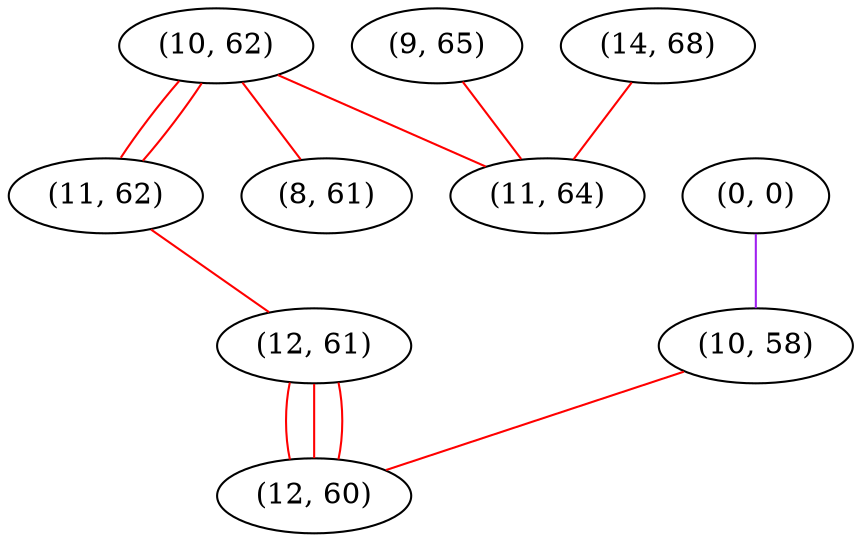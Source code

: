 graph "" {
"(10, 62)";
"(9, 65)";
"(11, 62)";
"(14, 68)";
"(11, 64)";
"(0, 0)";
"(8, 61)";
"(10, 58)";
"(12, 61)";
"(12, 60)";
"(10, 62)" -- "(11, 64)"  [color=red, key=0, weight=1];
"(10, 62)" -- "(8, 61)"  [color=red, key=0, weight=1];
"(10, 62)" -- "(11, 62)"  [color=red, key=0, weight=1];
"(10, 62)" -- "(11, 62)"  [color=red, key=1, weight=1];
"(9, 65)" -- "(11, 64)"  [color=red, key=0, weight=1];
"(11, 62)" -- "(12, 61)"  [color=red, key=0, weight=1];
"(14, 68)" -- "(11, 64)"  [color=red, key=0, weight=1];
"(0, 0)" -- "(10, 58)"  [color=purple, key=0, weight=4];
"(10, 58)" -- "(12, 60)"  [color=red, key=0, weight=1];
"(12, 61)" -- "(12, 60)"  [color=red, key=0, weight=1];
"(12, 61)" -- "(12, 60)"  [color=red, key=1, weight=1];
"(12, 61)" -- "(12, 60)"  [color=red, key=2, weight=1];
}
